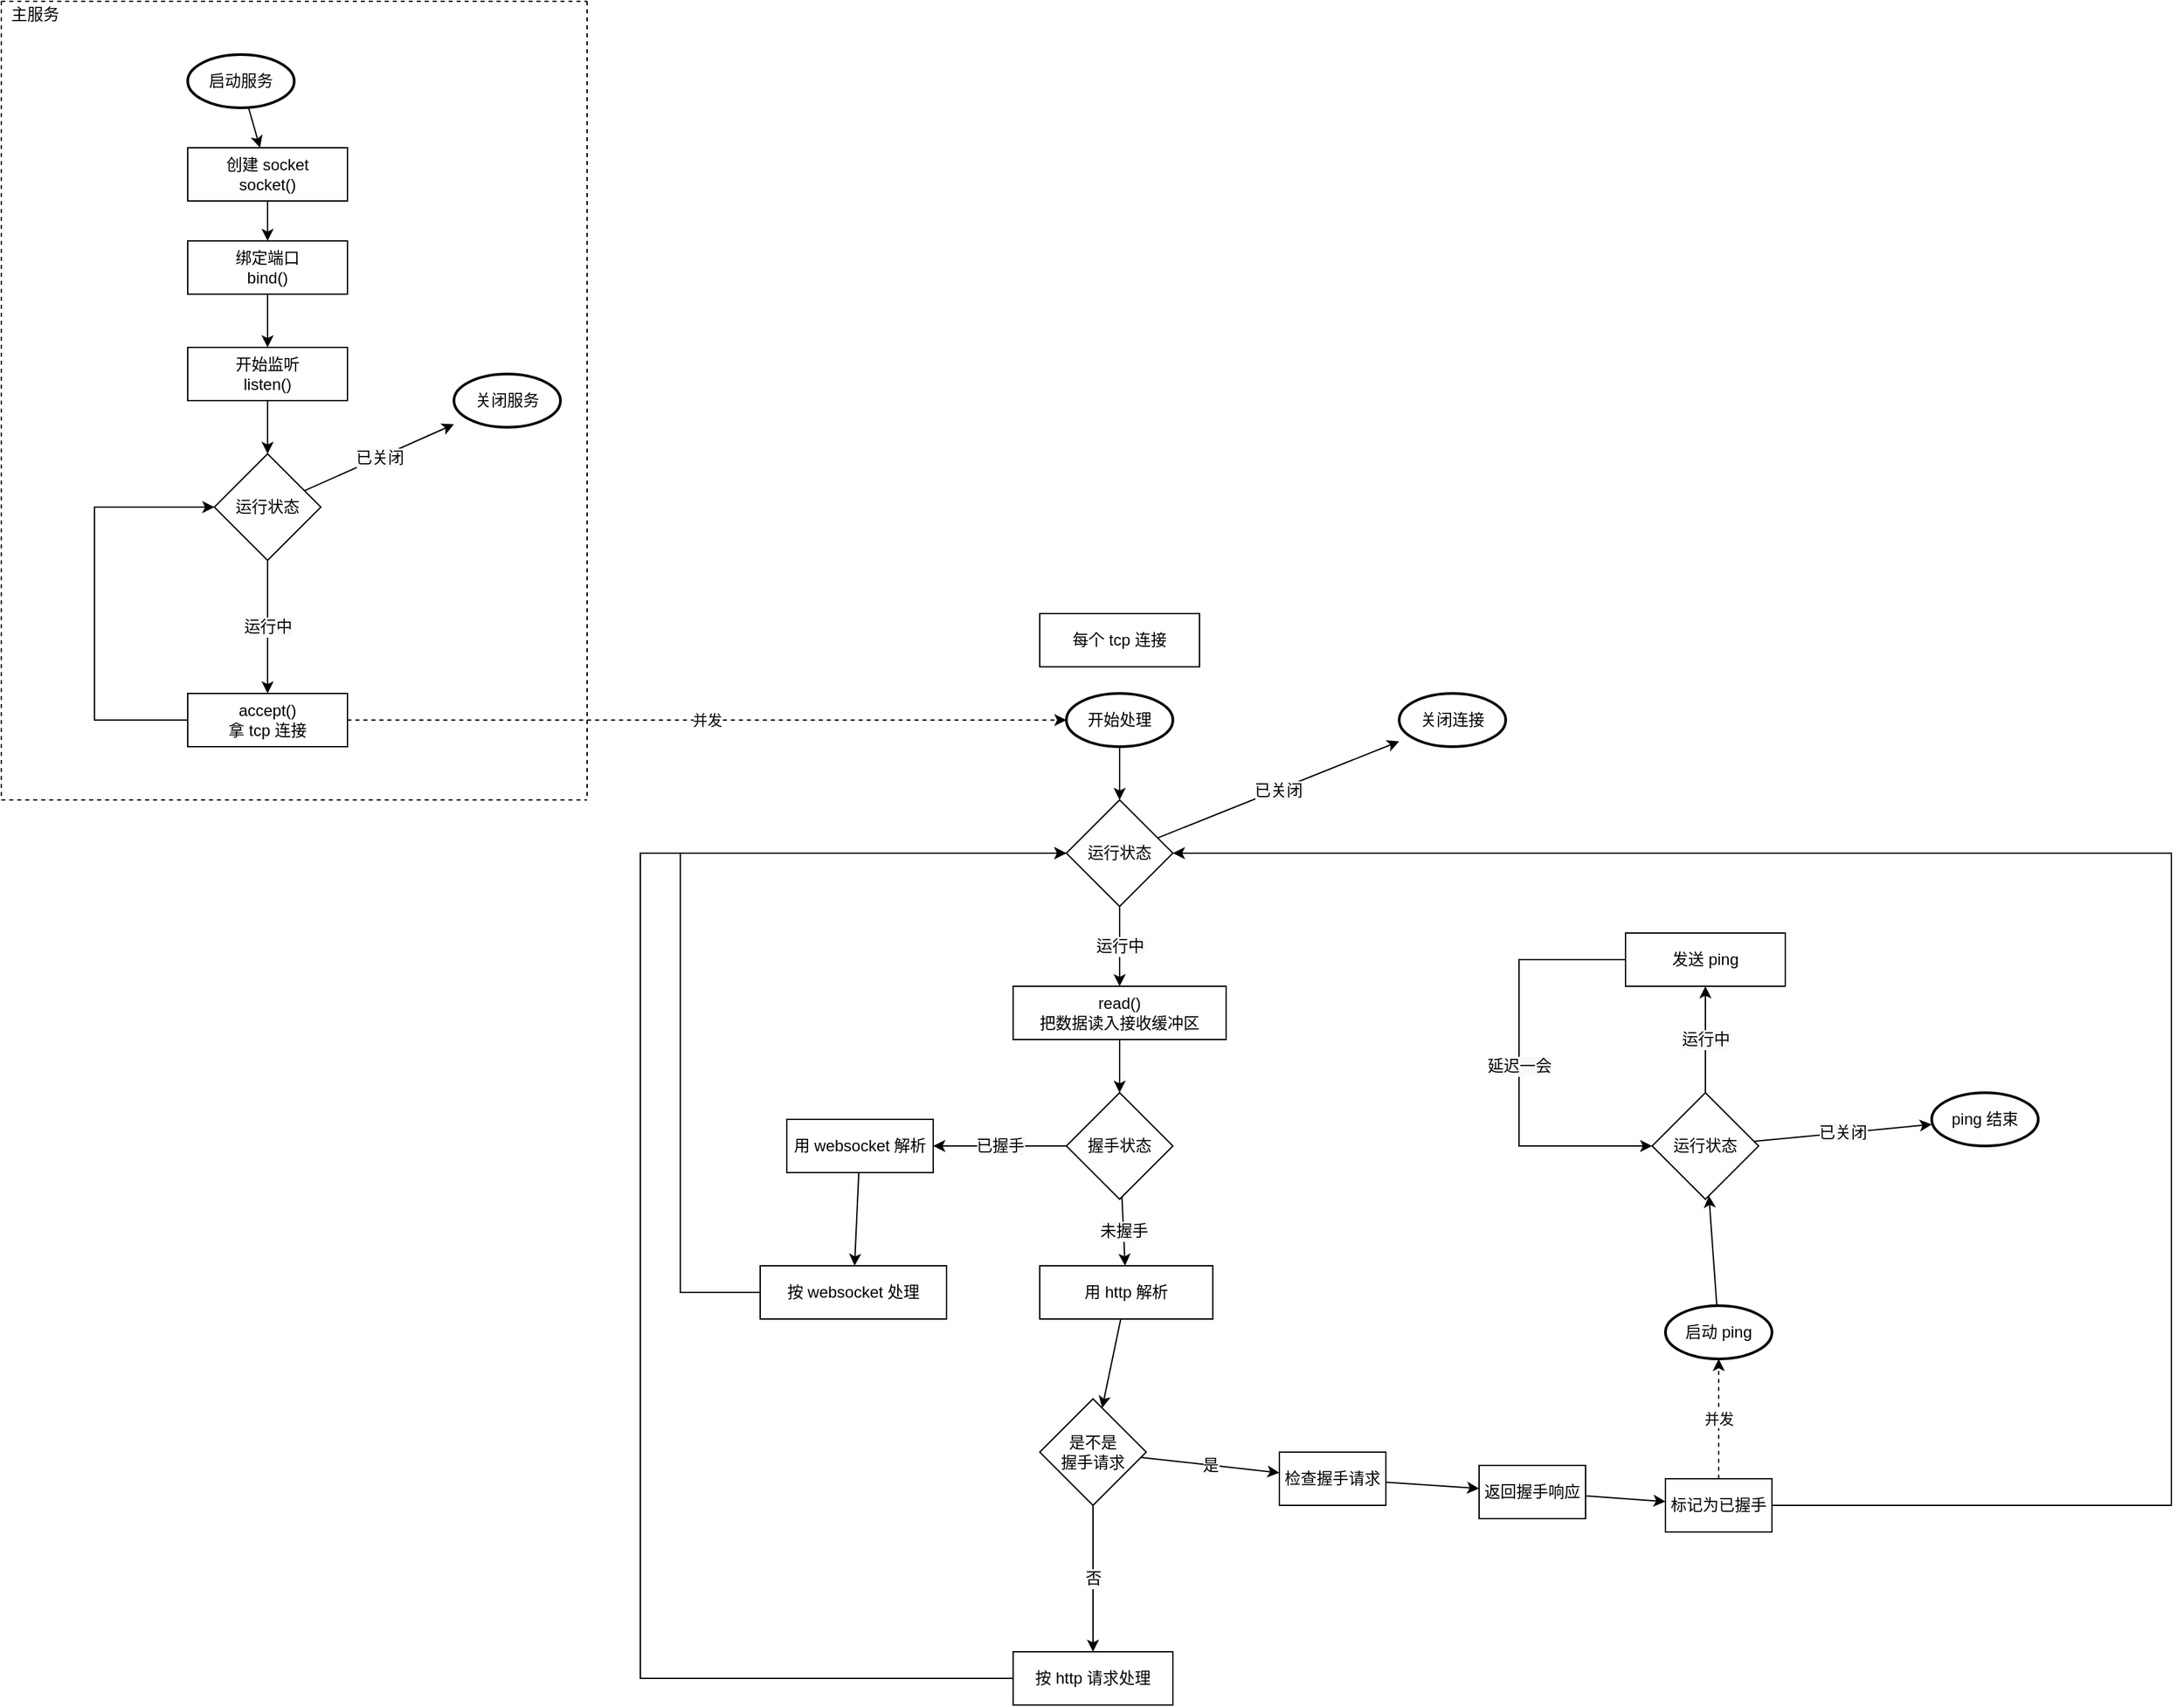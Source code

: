 <mxfile version="17.4.2" type="device"><diagram id="bXqVcbKh1AH4ES3Rq5j7" name="第 1 页"><mxGraphModel dx="2107" dy="2161" grid="1" gridSize="10" guides="0" tooltips="1" connect="1" arrows="0" fold="1" page="1" pageScale="1" pageWidth="827" pageHeight="1169" math="0" shadow="0"><root><mxCell id="0"/><mxCell id="1" parent="0"/><mxCell id="8xo1nEw9bS727f4VWPMs-1" value="accept()&lt;br&gt;拿 tcp 连接" style="rounded=0;whiteSpace=wrap;html=1;" parent="1" vertex="1"><mxGeometry x="-140" y="360" width="120" height="40" as="geometry"/></mxCell><mxCell id="8xo1nEw9bS727f4VWPMs-7" value="" style="endArrow=classic;html=1;rounded=0;edgeStyle=elbowEdgeStyle;elbow=vertical;exitX=0;exitY=0.5;exitDx=0;exitDy=0;entryX=0;entryY=0.5;entryDx=0;entryDy=0;" parent="1" source="8xo1nEw9bS727f4VWPMs-1" target="eSssuMZrznjie9ui_66X-11" edge="1"><mxGeometry width="50" height="50" relative="1" as="geometry"><mxPoint x="430" y="350" as="sourcePoint"/><mxPoint x="220" y="170" as="targetPoint"/><Array as="points"><mxPoint x="-210" y="290"/></Array></mxGeometry></mxCell><mxCell id="8xo1nEw9bS727f4VWPMs-9" value="" style="endArrow=classic;html=1;rounded=0;elbow=vertical;dashed=1;" parent="1" source="8xo1nEw9bS727f4VWPMs-1" target="eSssuMZrznjie9ui_66X-20" edge="1"><mxGeometry width="50" height="50" relative="1" as="geometry"><mxPoint x="330" y="230" as="sourcePoint"/><mxPoint x="330" y="330" as="targetPoint"/></mxGeometry></mxCell><mxCell id="eSssuMZrznjie9ui_66X-43" value="并发" style="edgeLabel;html=1;align=center;verticalAlign=middle;resizable=0;points=[];" parent="8xo1nEw9bS727f4VWPMs-9" vertex="1" connectable="0"><mxGeometry relative="1" as="geometry"><mxPoint as="offset"/></mxGeometry></mxCell><mxCell id="8xo1nEw9bS727f4VWPMs-10" value="开始监听&lt;br&gt;listen()" style="rounded=0;whiteSpace=wrap;html=1;" parent="1" vertex="1"><mxGeometry x="-140" y="100" width="120" height="40" as="geometry"/></mxCell><mxCell id="8xo1nEw9bS727f4VWPMs-11" value="" style="endArrow=classic;html=1;rounded=0;elbow=vertical;" parent="1" source="8xo1nEw9bS727f4VWPMs-10" target="eSssuMZrznjie9ui_66X-11" edge="1"><mxGeometry width="50" height="50" relative="1" as="geometry"><mxPoint x="-20" y="160" as="sourcePoint"/><mxPoint x="30" y="110" as="targetPoint"/></mxGeometry></mxCell><mxCell id="8xo1nEw9bS727f4VWPMs-13" value="read()&lt;br&gt;把数据读入接收缓冲区" style="rounded=0;whiteSpace=wrap;html=1;" parent="1" vertex="1"><mxGeometry x="480" y="580" width="160" height="40" as="geometry"/></mxCell><mxCell id="8xo1nEw9bS727f4VWPMs-16" value="用 http 解析" style="rounded=0;whiteSpace=wrap;html=1;" parent="1" vertex="1"><mxGeometry x="500" y="790" width="130" height="40" as="geometry"/></mxCell><mxCell id="8xo1nEw9bS727f4VWPMs-17" value="&lt;span&gt;握手状态&lt;/span&gt;" style="rhombus;whiteSpace=wrap;html=1;" parent="1" vertex="1"><mxGeometry x="520" y="660" width="80" height="80" as="geometry"/></mxCell><mxCell id="8xo1nEw9bS727f4VWPMs-19" value="检查握手请求" style="rounded=0;whiteSpace=wrap;html=1;" parent="1" vertex="1"><mxGeometry x="680" y="930" width="80" height="40" as="geometry"/></mxCell><mxCell id="8xo1nEw9bS727f4VWPMs-20" value="返回握手响应" style="rounded=0;whiteSpace=wrap;html=1;" parent="1" vertex="1"><mxGeometry x="830" y="940" width="80" height="40" as="geometry"/></mxCell><mxCell id="8xo1nEw9bS727f4VWPMs-23" value="用 websocket 解析" style="rounded=0;whiteSpace=wrap;html=1;" parent="1" vertex="1"><mxGeometry x="310" y="680" width="110" height="40" as="geometry"/></mxCell><mxCell id="8xo1nEw9bS727f4VWPMs-24" value="按 websocket 处理" style="rounded=0;whiteSpace=wrap;html=1;" parent="1" vertex="1"><mxGeometry x="290" y="790" width="140" height="40" as="geometry"/></mxCell><mxCell id="eSssuMZrznjie9ui_66X-2" value="启动服务" style="strokeWidth=2;html=1;shape=mxgraph.flowchart.start_1;whiteSpace=wrap;" parent="1" vertex="1"><mxGeometry x="-140" y="-120" width="80" height="40" as="geometry"/></mxCell><mxCell id="eSssuMZrznjie9ui_66X-4" value="绑定端口&lt;br&gt;bind()" style="rounded=0;whiteSpace=wrap;html=1;" parent="1" vertex="1"><mxGeometry x="-140" y="20" width="120" height="40" as="geometry"/></mxCell><mxCell id="eSssuMZrznjie9ui_66X-5" value="" style="endArrow=classic;html=1;rounded=0;elbow=vertical;" parent="1" source="eSssuMZrznjie9ui_66X-4" target="8xo1nEw9bS727f4VWPMs-10" edge="1"><mxGeometry width="50" height="50" relative="1" as="geometry"><mxPoint x="-55" y="-10" as="sourcePoint"/><mxPoint x="-10" y="20" as="targetPoint"/></mxGeometry></mxCell><mxCell id="eSssuMZrznjie9ui_66X-6" value="" style="endArrow=classic;html=1;rounded=0;elbow=vertical;" parent="1" source="eSssuMZrznjie9ui_66X-2" target="eSssuMZrznjie9ui_66X-7" edge="1"><mxGeometry width="50" height="50" relative="1" as="geometry"><mxPoint x="-90" y="-60" as="sourcePoint"/><mxPoint x="30" y="-30" as="targetPoint"/></mxGeometry></mxCell><mxCell id="eSssuMZrznjie9ui_66X-7" value="创建 socket&lt;br&gt;socket()" style="rounded=0;whiteSpace=wrap;html=1;" parent="1" vertex="1"><mxGeometry x="-140" y="-50" width="120" height="40" as="geometry"/></mxCell><mxCell id="eSssuMZrznjie9ui_66X-8" value="" style="endArrow=classic;html=1;rounded=0;elbow=vertical;" parent="1" source="eSssuMZrznjie9ui_66X-7" target="eSssuMZrznjie9ui_66X-4" edge="1"><mxGeometry width="50" height="50" relative="1" as="geometry"><mxPoint x="-90" y="-60" as="sourcePoint"/><mxPoint x="-90" y="-10" as="targetPoint"/></mxGeometry></mxCell><mxCell id="eSssuMZrznjie9ui_66X-9" value="每个 tcp 连接" style="rounded=0;whiteSpace=wrap;html=1;" parent="1" vertex="1"><mxGeometry x="500" y="300" width="120" height="40" as="geometry"/></mxCell><mxCell id="eSssuMZrznjie9ui_66X-11" value="&lt;span&gt;运行状态&lt;/span&gt;" style="rhombus;whiteSpace=wrap;html=1;" parent="1" vertex="1"><mxGeometry x="-120" y="180" width="80" height="80" as="geometry"/></mxCell><mxCell id="eSssuMZrznjie9ui_66X-13" value="" style="endArrow=classic;html=1;rounded=0;elbow=vertical;" parent="1" source="eSssuMZrznjie9ui_66X-11" target="8xo1nEw9bS727f4VWPMs-1" edge="1"><mxGeometry width="50" height="50" relative="1" as="geometry"><mxPoint x="338.182" y="260" as="sourcePoint"/><mxPoint x="331.818" y="330" as="targetPoint"/></mxGeometry></mxCell><mxCell id="eSssuMZrznjie9ui_66X-17" value="&lt;span style=&quot;font-size: 12px ; background-color: rgb(248 , 249 , 250)&quot;&gt;运行中&lt;/span&gt;" style="edgeLabel;html=1;align=center;verticalAlign=middle;resizable=0;points=[];" parent="eSssuMZrznjie9ui_66X-13" vertex="1" connectable="0"><mxGeometry relative="1" as="geometry"><mxPoint as="offset"/></mxGeometry></mxCell><mxCell id="eSssuMZrznjie9ui_66X-14" value="" style="endArrow=classic;html=1;rounded=0;elbow=vertical;" parent="1" source="eSssuMZrznjie9ui_66X-11" target="eSssuMZrznjie9ui_66X-15" edge="1"><mxGeometry width="50" height="50" relative="1" as="geometry"><mxPoint x="-107.143" y="150.0" as="sourcePoint"/><mxPoint x="130" y="130" as="targetPoint"/></mxGeometry></mxCell><mxCell id="eSssuMZrznjie9ui_66X-18" value="&lt;span style=&quot;font-size: 12px ; background-color: rgb(248 , 249 , 250)&quot;&gt;已关闭&lt;/span&gt;" style="edgeLabel;html=1;align=center;verticalAlign=middle;resizable=0;points=[];" parent="eSssuMZrznjie9ui_66X-14" vertex="1" connectable="0"><mxGeometry relative="1" as="geometry"><mxPoint as="offset"/></mxGeometry></mxCell><mxCell id="eSssuMZrznjie9ui_66X-15" value="关闭服务" style="strokeWidth=2;html=1;shape=mxgraph.flowchart.start_1;whiteSpace=wrap;" parent="1" vertex="1"><mxGeometry x="60" y="120" width="80" height="40" as="geometry"/></mxCell><mxCell id="eSssuMZrznjie9ui_66X-19" value="&lt;span&gt;运行状态&lt;/span&gt;" style="rhombus;whiteSpace=wrap;html=1;" parent="1" vertex="1"><mxGeometry x="520" y="440" width="80" height="80" as="geometry"/></mxCell><mxCell id="eSssuMZrznjie9ui_66X-20" value="开始处理" style="strokeWidth=2;html=1;shape=mxgraph.flowchart.start_1;whiteSpace=wrap;" parent="1" vertex="1"><mxGeometry x="520" y="360" width="80" height="40" as="geometry"/></mxCell><mxCell id="eSssuMZrznjie9ui_66X-21" value="关闭连接" style="strokeWidth=2;html=1;shape=mxgraph.flowchart.start_1;whiteSpace=wrap;" parent="1" vertex="1"><mxGeometry x="770" y="360" width="80" height="40" as="geometry"/></mxCell><mxCell id="eSssuMZrznjie9ui_66X-22" value="" style="endArrow=classic;html=1;rounded=0;elbow=vertical;" parent="1" source="eSssuMZrznjie9ui_66X-19" target="8xo1nEw9bS727f4VWPMs-13" edge="1"><mxGeometry width="50" height="50" relative="1" as="geometry"><mxPoint x="330" y="270" as="sourcePoint"/><mxPoint x="330" y="350" as="targetPoint"/></mxGeometry></mxCell><mxCell id="eSssuMZrznjie9ui_66X-23" value="&lt;span style=&quot;font-size: 12px ; background-color: rgb(248 , 249 , 250)&quot;&gt;运行中&lt;/span&gt;" style="edgeLabel;html=1;align=center;verticalAlign=middle;resizable=0;points=[];" parent="eSssuMZrznjie9ui_66X-22" vertex="1" connectable="0"><mxGeometry relative="1" as="geometry"><mxPoint as="offset"/></mxGeometry></mxCell><mxCell id="eSssuMZrznjie9ui_66X-24" value="" style="endArrow=classic;html=1;rounded=0;elbow=vertical;" parent="1" source="eSssuMZrznjie9ui_66X-19" target="eSssuMZrznjie9ui_66X-21" edge="1"><mxGeometry width="50" height="50" relative="1" as="geometry"><mxPoint x="361.111" y="221.111" as="sourcePoint"/><mxPoint x="490" y="184.286" as="targetPoint"/></mxGeometry></mxCell><mxCell id="eSssuMZrznjie9ui_66X-25" value="&lt;span style=&quot;font-size: 12px ; background-color: rgb(248 , 249 , 250)&quot;&gt;已关闭&lt;/span&gt;" style="edgeLabel;html=1;align=center;verticalAlign=middle;resizable=0;points=[];" parent="eSssuMZrznjie9ui_66X-24" vertex="1" connectable="0"><mxGeometry relative="1" as="geometry"><mxPoint as="offset"/></mxGeometry></mxCell><mxCell id="eSssuMZrznjie9ui_66X-26" value="" style="endArrow=classic;html=1;rounded=0;elbow=vertical;" parent="1" source="eSssuMZrznjie9ui_66X-20" target="eSssuMZrznjie9ui_66X-19" edge="1"><mxGeometry width="50" height="50" relative="1" as="geometry"><mxPoint x="330" y="390" as="sourcePoint"/><mxPoint x="330" y="430" as="targetPoint"/></mxGeometry></mxCell><mxCell id="eSssuMZrznjie9ui_66X-27" value="" style="endArrow=classic;html=1;rounded=0;elbow=vertical;" parent="1" source="8xo1nEw9bS727f4VWPMs-17" target="8xo1nEw9bS727f4VWPMs-23" edge="1"><mxGeometry width="50" height="50" relative="1" as="geometry"><mxPoint x="570" y="530" as="sourcePoint"/><mxPoint x="740" y="660" as="targetPoint"/></mxGeometry></mxCell><mxCell id="eSssuMZrznjie9ui_66X-28" value="&lt;span style=&quot;font-size: 12px ; background-color: rgb(248 , 249 , 250)&quot;&gt;已握手&lt;/span&gt;" style="edgeLabel;html=1;align=center;verticalAlign=middle;resizable=0;points=[];" parent="eSssuMZrznjie9ui_66X-27" vertex="1" connectable="0"><mxGeometry relative="1" as="geometry"><mxPoint as="offset"/></mxGeometry></mxCell><mxCell id="eSssuMZrznjie9ui_66X-29" value="" style="endArrow=classic;html=1;rounded=0;elbow=vertical;" parent="1" source="8xo1nEw9bS727f4VWPMs-17" target="8xo1nEw9bS727f4VWPMs-16" edge="1"><mxGeometry width="50" height="50" relative="1" as="geometry"><mxPoint x="602.727" y="702.727" as="sourcePoint"/><mxPoint x="750" y="670" as="targetPoint"/></mxGeometry></mxCell><mxCell id="eSssuMZrznjie9ui_66X-30" value="&lt;span style=&quot;font-size: 12px ; background-color: rgb(248 , 249 , 250)&quot;&gt;未握手&lt;/span&gt;" style="edgeLabel;html=1;align=center;verticalAlign=middle;resizable=0;points=[];" parent="eSssuMZrznjie9ui_66X-29" vertex="1" connectable="0"><mxGeometry relative="1" as="geometry"><mxPoint as="offset"/></mxGeometry></mxCell><mxCell id="eSssuMZrznjie9ui_66X-31" value="" style="endArrow=classic;html=1;rounded=0;elbow=vertical;" parent="1" source="8xo1nEw9bS727f4VWPMs-13" target="8xo1nEw9bS727f4VWPMs-17" edge="1"><mxGeometry width="50" height="50" relative="1" as="geometry"><mxPoint x="350" y="390" as="sourcePoint"/><mxPoint x="350" y="460" as="targetPoint"/></mxGeometry></mxCell><mxCell id="eSssuMZrznjie9ui_66X-32" value="&lt;span&gt;是不是&lt;br&gt;握手请求&lt;/span&gt;" style="rhombus;whiteSpace=wrap;html=1;" parent="1" vertex="1"><mxGeometry x="500" y="890" width="80" height="80" as="geometry"/></mxCell><mxCell id="eSssuMZrznjie9ui_66X-33" value="" style="endArrow=classic;html=1;rounded=0;elbow=vertical;" parent="1" source="eSssuMZrznjie9ui_66X-32" target="eSssuMZrznjie9ui_66X-57" edge="1"><mxGeometry width="50" height="50" relative="1" as="geometry"><mxPoint x="571.739" y="748.261" as="sourcePoint"/><mxPoint x="540" y="1070" as="targetPoint"/></mxGeometry></mxCell><mxCell id="eSssuMZrznjie9ui_66X-34" value="&lt;span style=&quot;font-size: 12px ; background-color: rgb(248 , 249 , 250)&quot;&gt;否&lt;/span&gt;" style="edgeLabel;html=1;align=center;verticalAlign=middle;resizable=0;points=[];" parent="eSssuMZrznjie9ui_66X-33" vertex="1" connectable="0"><mxGeometry relative="1" as="geometry"><mxPoint as="offset"/></mxGeometry></mxCell><mxCell id="eSssuMZrznjie9ui_66X-35" value="" style="endArrow=classic;html=1;rounded=0;elbow=vertical;" parent="1" source="eSssuMZrznjie9ui_66X-32" target="8xo1nEw9bS727f4VWPMs-19" edge="1"><mxGeometry width="50" height="50" relative="1" as="geometry"><mxPoint x="437.143" y="942.857" as="sourcePoint"/><mxPoint x="480" y="1000" as="targetPoint"/></mxGeometry></mxCell><mxCell id="eSssuMZrznjie9ui_66X-36" value="&lt;span style=&quot;font-size: 12px ; background-color: rgb(248 , 249 , 250)&quot;&gt;是&lt;/span&gt;" style="edgeLabel;html=1;align=center;verticalAlign=middle;resizable=0;points=[];" parent="eSssuMZrznjie9ui_66X-35" vertex="1" connectable="0"><mxGeometry relative="1" as="geometry"><mxPoint as="offset"/></mxGeometry></mxCell><mxCell id="eSssuMZrznjie9ui_66X-37" value="" style="endArrow=classic;html=1;rounded=0;elbow=vertical;" parent="1" source="8xo1nEw9bS727f4VWPMs-16" target="eSssuMZrznjie9ui_66X-32" edge="1"><mxGeometry width="50" height="50" relative="1" as="geometry"><mxPoint x="350" y="390" as="sourcePoint"/><mxPoint x="350" y="460" as="targetPoint"/></mxGeometry></mxCell><mxCell id="eSssuMZrznjie9ui_66X-38" value="" style="endArrow=classic;html=1;rounded=0;elbow=vertical;" parent="1" source="8xo1nEw9bS727f4VWPMs-19" target="8xo1nEw9bS727f4VWPMs-20" edge="1"><mxGeometry width="50" height="50" relative="1" as="geometry"><mxPoint x="570.833" y="840" as="sourcePoint"/><mxPoint x="556.897" y="906.897" as="targetPoint"/></mxGeometry></mxCell><mxCell id="eSssuMZrznjie9ui_66X-39" value="标记为已握手" style="rounded=0;whiteSpace=wrap;html=1;" parent="1" vertex="1"><mxGeometry x="970" y="950" width="80" height="40" as="geometry"/></mxCell><mxCell id="eSssuMZrznjie9ui_66X-40" value="" style="endArrow=classic;html=1;rounded=0;elbow=vertical;" parent="1" source="8xo1nEw9bS727f4VWPMs-20" target="eSssuMZrznjie9ui_66X-39" edge="1"><mxGeometry width="50" height="50" relative="1" as="geometry"><mxPoint x="880" y="1040" as="sourcePoint"/><mxPoint x="840.0" y="967.333" as="targetPoint"/></mxGeometry></mxCell><mxCell id="eSssuMZrznjie9ui_66X-41" value="" style="endArrow=classic;html=1;rounded=0;edgeStyle=elbowEdgeStyle;" parent="1" source="eSssuMZrznjie9ui_66X-39" target="eSssuMZrznjie9ui_66X-19" edge="1"><mxGeometry width="50" height="50" relative="1" as="geometry"><mxPoint x="920.0" y="972.857" as="sourcePoint"/><mxPoint x="1040" y="560" as="targetPoint"/><Array as="points"><mxPoint x="1350" y="720"/></Array></mxGeometry></mxCell><mxCell id="eSssuMZrznjie9ui_66X-44" value="启动 ping" style="strokeWidth=2;html=1;shape=mxgraph.flowchart.start_1;whiteSpace=wrap;" parent="1" vertex="1"><mxGeometry x="970" y="820" width="80" height="40" as="geometry"/></mxCell><mxCell id="eSssuMZrznjie9ui_66X-45" value="" style="endArrow=classic;html=1;rounded=0;elbow=vertical;dashed=1;" parent="1" source="eSssuMZrznjie9ui_66X-39" target="eSssuMZrznjie9ui_66X-44" edge="1"><mxGeometry width="50" height="50" relative="1" as="geometry"><mxPoint x="1040" y="700" as="sourcePoint"/><mxPoint x="530" y="390" as="targetPoint"/></mxGeometry></mxCell><mxCell id="eSssuMZrznjie9ui_66X-46" value="并发" style="edgeLabel;html=1;align=center;verticalAlign=middle;resizable=0;points=[];" parent="eSssuMZrznjie9ui_66X-45" vertex="1" connectable="0"><mxGeometry relative="1" as="geometry"><mxPoint as="offset"/></mxGeometry></mxCell><mxCell id="eSssuMZrznjie9ui_66X-47" value="&lt;span&gt;运行状态&lt;/span&gt;" style="rhombus;whiteSpace=wrap;html=1;" parent="1" vertex="1"><mxGeometry x="960" y="660" width="80" height="80" as="geometry"/></mxCell><mxCell id="eSssuMZrznjie9ui_66X-48" value="" style="endArrow=classic;html=1;rounded=0;elbow=vertical;" parent="1" source="eSssuMZrznjie9ui_66X-47" target="eSssuMZrznjie9ui_66X-50" edge="1"><mxGeometry width="50" height="50" relative="1" as="geometry"><mxPoint x="570" y="530" as="sourcePoint"/><mxPoint x="980" y="610" as="targetPoint"/></mxGeometry></mxCell><mxCell id="eSssuMZrznjie9ui_66X-49" value="&lt;span style=&quot;font-size: 12px ; background-color: rgb(248 , 249 , 250)&quot;&gt;运行中&lt;/span&gt;" style="edgeLabel;html=1;align=center;verticalAlign=middle;resizable=0;points=[];" parent="eSssuMZrznjie9ui_66X-48" vertex="1" connectable="0"><mxGeometry relative="1" as="geometry"><mxPoint as="offset"/></mxGeometry></mxCell><mxCell id="eSssuMZrznjie9ui_66X-50" value="发送 ping" style="rounded=0;whiteSpace=wrap;html=1;" parent="1" vertex="1"><mxGeometry x="940" y="540" width="120" height="40" as="geometry"/></mxCell><mxCell id="eSssuMZrznjie9ui_66X-51" value="" style="endArrow=classic;html=1;rounded=0;elbow=vertical;" parent="1" source="eSssuMZrznjie9ui_66X-47" target="eSssuMZrznjie9ui_66X-53" edge="1"><mxGeometry width="50" height="50" relative="1" as="geometry"><mxPoint x="597.368" y="477.368" as="sourcePoint"/><mxPoint x="1210" y="620" as="targetPoint"/></mxGeometry></mxCell><mxCell id="eSssuMZrznjie9ui_66X-52" value="&lt;span style=&quot;font-size: 12px ; background-color: rgb(248 , 249 , 250)&quot;&gt;已关闭&lt;/span&gt;" style="edgeLabel;html=1;align=center;verticalAlign=middle;resizable=0;points=[];" parent="eSssuMZrznjie9ui_66X-51" vertex="1" connectable="0"><mxGeometry relative="1" as="geometry"><mxPoint as="offset"/></mxGeometry></mxCell><mxCell id="eSssuMZrznjie9ui_66X-53" value="ping 结束" style="strokeWidth=2;html=1;shape=mxgraph.flowchart.start_1;whiteSpace=wrap;" parent="1" vertex="1"><mxGeometry x="1170" y="660" width="80" height="40" as="geometry"/></mxCell><mxCell id="eSssuMZrznjie9ui_66X-54" value="" style="endArrow=classic;html=1;rounded=0;edgeStyle=elbowEdgeStyle;" parent="1" source="eSssuMZrznjie9ui_66X-50" target="eSssuMZrznjie9ui_66X-47" edge="1"><mxGeometry width="50" height="50" relative="1" as="geometry"><mxPoint x="990.476" y="699.524" as="sourcePoint"/><mxPoint x="880" y="600" as="targetPoint"/><Array as="points"><mxPoint x="860" y="630"/></Array></mxGeometry></mxCell><mxCell id="eSssuMZrznjie9ui_66X-55" value="&lt;span style=&quot;font-size: 12px ; background-color: rgb(248 , 249 , 250)&quot;&gt;延迟一会&lt;/span&gt;" style="edgeLabel;html=1;align=center;verticalAlign=middle;resizable=0;points=[];" parent="eSssuMZrznjie9ui_66X-54" vertex="1" connectable="0"><mxGeometry relative="1" as="geometry"><mxPoint as="offset"/></mxGeometry></mxCell><mxCell id="eSssuMZrznjie9ui_66X-56" value="" style="endArrow=classic;html=1;rounded=0;elbow=vertical;" parent="1" source="eSssuMZrznjie9ui_66X-44" target="eSssuMZrznjie9ui_66X-47" edge="1"><mxGeometry width="50" height="50" relative="1" as="geometry"><mxPoint x="770" y="962.667" as="sourcePoint"/><mxPoint x="840.0" y="967.333" as="targetPoint"/></mxGeometry></mxCell><mxCell id="eSssuMZrznjie9ui_66X-57" value="按 http 请求处理" style="rounded=0;whiteSpace=wrap;html=1;" parent="1" vertex="1"><mxGeometry x="480" y="1080" width="120" height="40" as="geometry"/></mxCell><mxCell id="eSssuMZrznjie9ui_66X-58" value="" style="endArrow=classic;html=1;rounded=0;elbow=vertical;" parent="1" source="8xo1nEw9bS727f4VWPMs-23" target="8xo1nEw9bS727f4VWPMs-24" edge="1"><mxGeometry width="50" height="50" relative="1" as="geometry"><mxPoint x="570.833" y="840" as="sourcePoint"/><mxPoint x="556.897" y="906.897" as="targetPoint"/></mxGeometry></mxCell><mxCell id="eSssuMZrznjie9ui_66X-59" value="" style="endArrow=classic;html=1;rounded=0;edgeStyle=elbowEdgeStyle;" parent="1" source="8xo1nEw9bS727f4VWPMs-24" target="eSssuMZrznjie9ui_66X-19" edge="1"><mxGeometry width="50" height="50" relative="1" as="geometry"><mxPoint x="344.167" y="730" as="sourcePoint"/><mxPoint x="340.833" y="810" as="targetPoint"/><Array as="points"><mxPoint x="230" y="650"/></Array></mxGeometry></mxCell><mxCell id="eSssuMZrznjie9ui_66X-60" value="" style="endArrow=classic;html=1;rounded=0;edgeStyle=elbowEdgeStyle;" parent="1" source="eSssuMZrznjie9ui_66X-57" target="eSssuMZrznjie9ui_66X-19" edge="1"><mxGeometry width="50" height="50" relative="1" as="geometry"><mxPoint x="270" y="830" as="sourcePoint"/><mxPoint x="530" y="490" as="targetPoint"/><Array as="points"><mxPoint x="200" y="800"/></Array></mxGeometry></mxCell><mxCell id="b_IpfM__5Jz65RO1ShY2-1" value="" style="endArrow=none;dashed=1;html=1;rounded=0;" edge="1" parent="1"><mxGeometry width="50" height="50" relative="1" as="geometry"><mxPoint x="-280" y="-160" as="sourcePoint"/><mxPoint x="160" y="-160" as="targetPoint"/></mxGeometry></mxCell><mxCell id="b_IpfM__5Jz65RO1ShY2-2" value="" style="endArrow=none;dashed=1;html=1;rounded=0;" edge="1" parent="1"><mxGeometry width="50" height="50" relative="1" as="geometry"><mxPoint x="-280" y="440" as="sourcePoint"/><mxPoint x="160" y="440" as="targetPoint"/></mxGeometry></mxCell><mxCell id="b_IpfM__5Jz65RO1ShY2-3" value="" style="endArrow=none;dashed=1;html=1;rounded=0;" edge="1" parent="1"><mxGeometry width="50" height="50" relative="1" as="geometry"><mxPoint x="160" y="-160" as="sourcePoint"/><mxPoint x="160" y="440" as="targetPoint"/></mxGeometry></mxCell><mxCell id="b_IpfM__5Jz65RO1ShY2-4" value="" style="endArrow=none;dashed=1;html=1;rounded=0;" edge="1" parent="1"><mxGeometry width="50" height="50" relative="1" as="geometry"><mxPoint x="-280" y="-160" as="sourcePoint"/><mxPoint x="-280" y="440" as="targetPoint"/></mxGeometry></mxCell><mxCell id="b_IpfM__5Jz65RO1ShY2-5" value="&lt;span&gt;主服务&lt;/span&gt;" style="text;html=1;align=center;verticalAlign=middle;resizable=0;points=[];autosize=1;strokeColor=none;fillColor=none;" vertex="1" parent="1"><mxGeometry x="-280" y="-160" width="50" height="20" as="geometry"/></mxCell></root></mxGraphModel></diagram></mxfile>